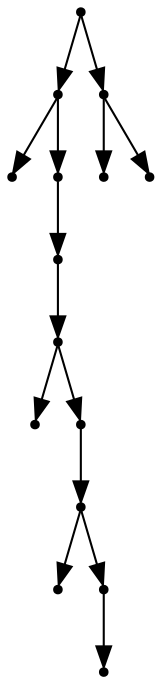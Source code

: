 digraph {
  14 [shape=point];
  10 [shape=point];
  0 [shape=point];
  9 [shape=point];
  8 [shape=point];
  7 [shape=point];
  1 [shape=point];
  6 [shape=point];
  5 [shape=point];
  2 [shape=point];
  4 [shape=point];
  3 [shape=point];
  13 [shape=point];
  11 [shape=point];
  12 [shape=point];
14 -> 10;
10 -> 0;
10 -> 9;
9 -> 8;
8 -> 7;
7 -> 1;
7 -> 6;
6 -> 5;
5 -> 2;
5 -> 4;
4 -> 3;
14 -> 13;
13 -> 11;
13 -> 12;
}
